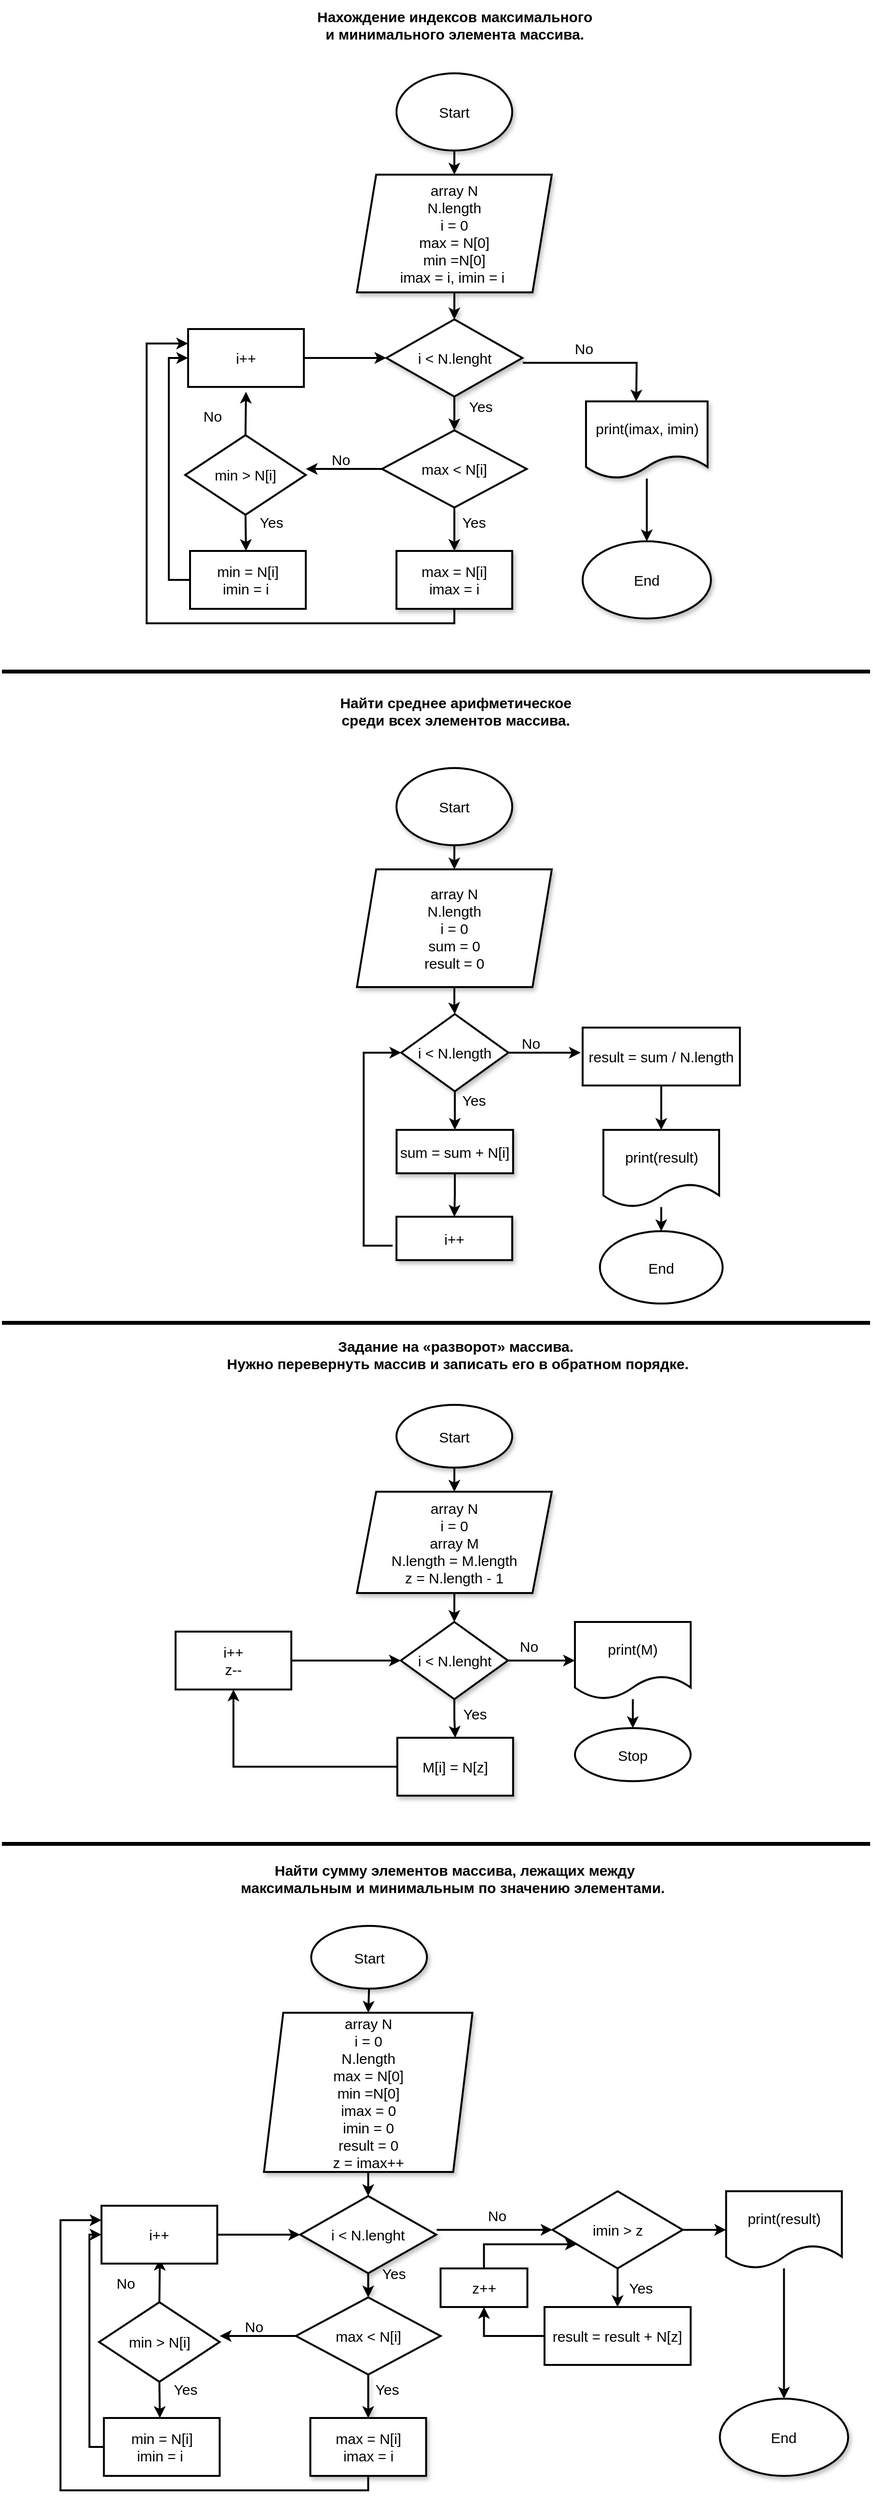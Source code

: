 <mxfile version="21.1.2" type="github">
  <diagram name="Страница 1" id="ACcvHvgXB7bruhRaSmyQ">
    <mxGraphModel dx="1781" dy="647" grid="1" gridSize="15" guides="1" tooltips="1" connect="1" arrows="1" fold="1" page="1" pageScale="1" pageWidth="827" pageHeight="1169" math="0" shadow="0">
      <root>
        <mxCell id="0" />
        <mxCell id="1" parent="0" />
        <mxCell id="b7IFShKbtS9lGx2a-9Go-1" value="&lt;font style=&quot;font-size: 15px;&quot;&gt;Start&lt;/font&gt;" style="ellipse;whiteSpace=wrap;html=1;strokeWidth=2;fontSize=15;shadow=1;rounded=0;labelBackgroundColor=none;" parent="1" vertex="1">
          <mxGeometry x="169" y="90" width="120" height="80" as="geometry" />
        </mxCell>
        <mxCell id="Vx2Rsr90po153_AnOcSy-2" value="" style="edgeStyle=orthogonalEdgeStyle;rounded=0;orthogonalLoop=1;jettySize=auto;html=1;fontSize=15;strokeWidth=2;shadow=1;labelBackgroundColor=none;fontColor=default;" parent="1" source="Vx2Rsr90po153_AnOcSy-6" target="fXVYxTk6iXW4gVmDeo8w-3" edge="1">
          <mxGeometry relative="1" as="geometry" />
        </mxCell>
        <mxCell id="b7IFShKbtS9lGx2a-9Go-2" value="array N&lt;br style=&quot;font-size: 15px;&quot;&gt;N.length&lt;br style=&quot;font-size: 15px;&quot;&gt;i = 0&lt;br style=&quot;font-size: 15px;&quot;&gt;max = N[0]&lt;br style=&quot;font-size: 15px;&quot;&gt;min =N[0]&lt;br&gt;imax = i, imin = i&amp;nbsp;" style="shape=parallelogram;perimeter=parallelogramPerimeter;whiteSpace=wrap;html=1;fixedSize=1;strokeWidth=2;fontSize=15;shadow=1;rounded=0;labelBackgroundColor=none;" parent="1" vertex="1">
          <mxGeometry x="128" y="195" width="202" height="122" as="geometry" />
        </mxCell>
        <mxCell id="Vx2Rsr90po153_AnOcSy-33" style="edgeStyle=orthogonalEdgeStyle;rounded=0;orthogonalLoop=1;jettySize=auto;html=1;entryX=0;entryY=0.25;entryDx=0;entryDy=0;strokeWidth=2;fontSize=15;" parent="1" source="fXVYxTk6iXW4gVmDeo8w-3" target="Vx2Rsr90po153_AnOcSy-30" edge="1">
          <mxGeometry relative="1" as="geometry">
            <Array as="points">
              <mxPoint x="229" y="660" />
              <mxPoint x="-90" y="660" />
              <mxPoint x="-90" y="370" />
            </Array>
          </mxGeometry>
        </mxCell>
        <mxCell id="fXVYxTk6iXW4gVmDeo8w-3" value="max = N[i]&lt;br&gt;imax = i" style="rounded=0;whiteSpace=wrap;html=1;strokeWidth=2;fontSize=15;shadow=1;labelBackgroundColor=none;" parent="1" vertex="1">
          <mxGeometry x="169" y="585" width="120" height="60" as="geometry" />
        </mxCell>
        <mxCell id="Vx2Rsr90po153_AnOcSy-1" value="Нахождение индексов максимального&lt;br style=&quot;font-size: 15px;&quot;&gt;&amp;nbsp;и минимального элемента массива.&amp;nbsp;" style="text;html=1;align=center;verticalAlign=middle;resizable=0;points=[];autosize=1;strokeColor=none;fillColor=none;fontStyle=1;fontSize=15;rounded=0;labelBackgroundColor=none;" parent="1" vertex="1">
          <mxGeometry x="66.5" y="14" width="325" height="52" as="geometry" />
        </mxCell>
        <mxCell id="Vx2Rsr90po153_AnOcSy-4" value="" style="edgeStyle=orthogonalEdgeStyle;rounded=0;orthogonalLoop=1;jettySize=auto;html=1;fontSize=15;strokeWidth=2;shadow=1;labelBackgroundColor=none;fontColor=default;" parent="1" source="b7IFShKbtS9lGx2a-9Go-2" target="Vx2Rsr90po153_AnOcSy-3" edge="1">
          <mxGeometry relative="1" as="geometry">
            <mxPoint x="223" y="285" as="sourcePoint" />
            <mxPoint x="223" y="435" as="targetPoint" />
          </mxGeometry>
        </mxCell>
        <mxCell id="Vx2Rsr90po153_AnOcSy-3" value="i &amp;lt; N.lenght" style="rhombus;whiteSpace=wrap;html=1;strokeWidth=2;fontSize=15;shadow=1;rounded=0;labelBackgroundColor=none;" parent="1" vertex="1">
          <mxGeometry x="158.5" y="345" width="141" height="80" as="geometry" />
        </mxCell>
        <mxCell id="Vx2Rsr90po153_AnOcSy-5" value="No" style="text;html=1;align=center;verticalAlign=middle;resizable=0;points=[];autosize=1;fontSize=15;strokeWidth=2;rounded=0;labelBackgroundColor=none;" parent="1" vertex="1">
          <mxGeometry x="340" y="360" width="45" height="30" as="geometry" />
        </mxCell>
        <mxCell id="Vx2Rsr90po153_AnOcSy-7" value="" style="edgeStyle=orthogonalEdgeStyle;rounded=0;orthogonalLoop=1;jettySize=auto;html=1;fontSize=15;strokeWidth=2;shadow=1;labelBackgroundColor=none;fontColor=default;" parent="1" source="Vx2Rsr90po153_AnOcSy-3" target="Vx2Rsr90po153_AnOcSy-6" edge="1">
          <mxGeometry relative="1" as="geometry">
            <mxPoint x="229" y="425" as="sourcePoint" />
            <mxPoint x="229" y="630" as="targetPoint" />
          </mxGeometry>
        </mxCell>
        <mxCell id="Vx2Rsr90po153_AnOcSy-12" style="edgeStyle=orthogonalEdgeStyle;rounded=0;orthogonalLoop=1;jettySize=auto;html=1;exitX=0;exitY=0.5;exitDx=0;exitDy=0;fontSize=15;strokeWidth=2;labelBackgroundColor=none;fontColor=default;" parent="1" source="Vx2Rsr90po153_AnOcSy-6" edge="1">
          <mxGeometry relative="1" as="geometry">
            <mxPoint x="75" y="500" as="targetPoint" />
          </mxGeometry>
        </mxCell>
        <mxCell id="Vx2Rsr90po153_AnOcSy-6" value="max &amp;lt; N[i]" style="rhombus;whiteSpace=wrap;html=1;strokeWidth=2;fontSize=15;rounded=0;labelBackgroundColor=none;" parent="1" vertex="1">
          <mxGeometry x="154" y="460" width="150" height="80" as="geometry" />
        </mxCell>
        <mxCell id="Vx2Rsr90po153_AnOcSy-8" value="Yes" style="text;html=1;align=center;verticalAlign=middle;resizable=0;points=[];autosize=1;fontSize=15;strokeWidth=2;rounded=0;labelBackgroundColor=none;" parent="1" vertex="1">
          <mxGeometry x="218.5" y="540" width="60" height="30" as="geometry" />
        </mxCell>
        <mxCell id="Vx2Rsr90po153_AnOcSy-13" value="No" style="text;html=1;align=center;verticalAlign=middle;resizable=0;points=[];autosize=1;fontSize=15;strokeWidth=2;rounded=0;labelBackgroundColor=none;" parent="1" vertex="1">
          <mxGeometry x="88" y="475" width="45" height="30" as="geometry" />
        </mxCell>
        <mxCell id="Vx2Rsr90po153_AnOcSy-32" style="edgeStyle=orthogonalEdgeStyle;rounded=0;orthogonalLoop=1;jettySize=auto;html=1;entryX=0;entryY=0.5;entryDx=0;entryDy=0;strokeWidth=2;fontSize=15;" parent="1" source="Vx2Rsr90po153_AnOcSy-14" target="Vx2Rsr90po153_AnOcSy-30" edge="1">
          <mxGeometry relative="1" as="geometry">
            <mxPoint x="-90" y="375" as="targetPoint" />
            <Array as="points">
              <mxPoint x="-67" y="615" />
              <mxPoint x="-67" y="385" />
            </Array>
          </mxGeometry>
        </mxCell>
        <mxCell id="Vx2Rsr90po153_AnOcSy-14" value="min = N[i]&lt;br&gt;imin = i&amp;nbsp;" style="whiteSpace=wrap;html=1;fontSize=15;strokeWidth=2;rounded=0;labelBackgroundColor=none;" parent="1" vertex="1">
          <mxGeometry x="-45" y="585" width="120" height="60" as="geometry" />
        </mxCell>
        <mxCell id="Vx2Rsr90po153_AnOcSy-17" style="edgeStyle=orthogonalEdgeStyle;rounded=0;orthogonalLoop=1;jettySize=auto;html=1;exitX=0.5;exitY=1;exitDx=0;exitDy=0;fontSize=15;strokeWidth=2;labelBackgroundColor=none;fontColor=default;" parent="1" source="Vx2Rsr90po153_AnOcSy-16" edge="1">
          <mxGeometry relative="1" as="geometry">
            <mxPoint x="13" y="585" as="targetPoint" />
          </mxGeometry>
        </mxCell>
        <mxCell id="Vx2Rsr90po153_AnOcSy-16" value="min &amp;gt; N[i]" style="rhombus;whiteSpace=wrap;html=1;strokeWidth=2;fontSize=15;rounded=0;labelBackgroundColor=none;" parent="1" vertex="1">
          <mxGeometry x="-50" y="465" width="125" height="82.5" as="geometry" />
        </mxCell>
        <mxCell id="Vx2Rsr90po153_AnOcSy-18" value="Yes" style="text;html=1;align=center;verticalAlign=middle;resizable=0;points=[];autosize=1;fontSize=15;strokeWidth=2;rounded=0;labelBackgroundColor=none;" parent="1" vertex="1">
          <mxGeometry x="9" y="540" width="60" height="30" as="geometry" />
        </mxCell>
        <mxCell id="Vx2Rsr90po153_AnOcSy-22" value="" style="edgeStyle=orthogonalEdgeStyle;rounded=0;orthogonalLoop=1;jettySize=auto;html=1;strokeWidth=2;fontSize=15;" parent="1" source="Vx2Rsr90po153_AnOcSy-19" target="Vx2Rsr90po153_AnOcSy-21" edge="1">
          <mxGeometry relative="1" as="geometry" />
        </mxCell>
        <mxCell id="Vx2Rsr90po153_AnOcSy-19" value="print(imax, imin)" style="shape=document;whiteSpace=wrap;html=1;boundedLbl=1;fontSize=15;rounded=0;strokeWidth=2;shadow=1;labelBackgroundColor=none;" parent="1" vertex="1">
          <mxGeometry x="365.5" y="430" width="126" height="80" as="geometry" />
        </mxCell>
        <mxCell id="Vx2Rsr90po153_AnOcSy-21" value="End" style="ellipse;whiteSpace=wrap;html=1;fontSize=15;rounded=0;strokeWidth=2;shadow=1;labelBackgroundColor=none;" parent="1" vertex="1">
          <mxGeometry x="362" y="575" width="133" height="80" as="geometry" />
        </mxCell>
        <mxCell id="Vx2Rsr90po153_AnOcSy-24" value="" style="edgeStyle=none;orthogonalLoop=1;jettySize=auto;html=1;rounded=0;entryX=0.413;entryY=0;entryDx=0;entryDy=0;entryPerimeter=0;strokeWidth=2;fontSize=15;" parent="1" target="Vx2Rsr90po153_AnOcSy-19" edge="1">
          <mxGeometry width="100" relative="1" as="geometry">
            <mxPoint x="300" y="390" as="sourcePoint" />
            <mxPoint x="385" y="345" as="targetPoint" />
            <Array as="points">
              <mxPoint x="418" y="390" />
            </Array>
          </mxGeometry>
        </mxCell>
        <mxCell id="Vx2Rsr90po153_AnOcSy-25" value="Yes" style="text;html=1;align=center;verticalAlign=middle;resizable=0;points=[];autosize=1;strokeColor=none;fillColor=none;strokeWidth=2;fontSize=15;" parent="1" vertex="1">
          <mxGeometry x="225.5" y="420" width="60" height="30" as="geometry" />
        </mxCell>
        <mxCell id="Vx2Rsr90po153_AnOcSy-26" value="No" style="text;html=1;align=center;verticalAlign=middle;resizable=0;points=[];autosize=1;strokeColor=none;fillColor=none;strokeWidth=2;fontSize=15;" parent="1" vertex="1">
          <mxGeometry x="-45" y="430" width="45" height="30" as="geometry" />
        </mxCell>
        <mxCell id="Vx2Rsr90po153_AnOcSy-29" value="" style="endArrow=classic;html=1;rounded=0;exitX=0.5;exitY=0;exitDx=0;exitDy=0;strokeWidth=2;fontSize=15;" parent="1" source="Vx2Rsr90po153_AnOcSy-16" edge="1">
          <mxGeometry width="50" height="50" relative="1" as="geometry">
            <mxPoint x="165" y="470" as="sourcePoint" />
            <mxPoint x="13" y="420" as="targetPoint" />
          </mxGeometry>
        </mxCell>
        <mxCell id="Vx2Rsr90po153_AnOcSy-31" value="" style="edgeStyle=orthogonalEdgeStyle;rounded=0;orthogonalLoop=1;jettySize=auto;html=1;strokeWidth=2;fontSize=15;" parent="1" source="Vx2Rsr90po153_AnOcSy-30" target="Vx2Rsr90po153_AnOcSy-3" edge="1">
          <mxGeometry relative="1" as="geometry" />
        </mxCell>
        <mxCell id="Vx2Rsr90po153_AnOcSy-30" value="i++" style="rounded=0;whiteSpace=wrap;html=1;strokeWidth=2;fontSize=15;" parent="1" vertex="1">
          <mxGeometry x="-47" y="355" width="120" height="60" as="geometry" />
        </mxCell>
        <mxCell id="Vx2Rsr90po153_AnOcSy-38" value="" style="endArrow=classic;html=1;rounded=0;exitX=0.5;exitY=1;exitDx=0;exitDy=0;entryX=0.5;entryY=0;entryDx=0;entryDy=0;fontSize=15;strokeWidth=2;" parent="1" source="b7IFShKbtS9lGx2a-9Go-1" target="b7IFShKbtS9lGx2a-9Go-2" edge="1">
          <mxGeometry width="50" height="50" relative="1" as="geometry">
            <mxPoint x="165" y="350" as="sourcePoint" />
            <mxPoint x="215" y="300" as="targetPoint" />
          </mxGeometry>
        </mxCell>
        <mxCell id="Vx2Rsr90po153_AnOcSy-39" value="Найти среднее арифметическое &lt;br&gt;среди всех элементов массива." style="text;html=1;align=center;verticalAlign=middle;resizable=0;points=[];autosize=1;strokeColor=none;fillColor=none;strokeWidth=2;fontSize=15;fontStyle=1" parent="1" vertex="1">
          <mxGeometry x="94.5" y="728" width="270" height="45" as="geometry" />
        </mxCell>
        <mxCell id="Vx2Rsr90po153_AnOcSy-41" value="&lt;font style=&quot;font-size: 15px;&quot;&gt;Start&lt;/font&gt;" style="ellipse;whiteSpace=wrap;html=1;strokeWidth=2;fontSize=15;shadow=1;rounded=0;labelBackgroundColor=none;" parent="1" vertex="1">
          <mxGeometry x="169" y="810" width="120" height="80" as="geometry" />
        </mxCell>
        <mxCell id="Vx2Rsr90po153_AnOcSy-47" value="" style="edgeStyle=orthogonalEdgeStyle;rounded=0;orthogonalLoop=1;jettySize=auto;html=1;fontSize=15;strokeWidth=2;" parent="1" source="Vx2Rsr90po153_AnOcSy-42" target="Vx2Rsr90po153_AnOcSy-46" edge="1">
          <mxGeometry relative="1" as="geometry" />
        </mxCell>
        <mxCell id="Vx2Rsr90po153_AnOcSy-42" value="array N&lt;br style=&quot;font-size: 15px;&quot;&gt;N.length&lt;br style=&quot;font-size: 15px;&quot;&gt;i = 0&lt;br style=&quot;font-size: 15px;&quot;&gt;sum = 0&lt;br style=&quot;font-size: 15px;&quot;&gt;result = 0" style="shape=parallelogram;perimeter=parallelogramPerimeter;whiteSpace=wrap;html=1;fixedSize=1;strokeWidth=2;fontSize=15;shadow=1;rounded=0;labelBackgroundColor=none;" parent="1" vertex="1">
          <mxGeometry x="128" y="915" width="202" height="122" as="geometry" />
        </mxCell>
        <mxCell id="Vx2Rsr90po153_AnOcSy-43" value="" style="endArrow=classic;html=1;rounded=0;exitX=0.5;exitY=1;exitDx=0;exitDy=0;entryX=0.5;entryY=0;entryDx=0;entryDy=0;fontSize=15;strokeWidth=2;" parent="1" source="Vx2Rsr90po153_AnOcSy-41" target="Vx2Rsr90po153_AnOcSy-42" edge="1">
          <mxGeometry width="50" height="50" relative="1" as="geometry">
            <mxPoint x="165" y="1070" as="sourcePoint" />
            <mxPoint x="215" y="1020" as="targetPoint" />
          </mxGeometry>
        </mxCell>
        <mxCell id="Vx2Rsr90po153_AnOcSy-45" value="" style="line;strokeWidth=4;html=1;perimeter=backbonePerimeter;points=[];outlineConnect=0;" parent="1" vertex="1">
          <mxGeometry x="-240" y="705" width="900" height="10" as="geometry" />
        </mxCell>
        <mxCell id="Vx2Rsr90po153_AnOcSy-49" value="" style="edgeStyle=orthogonalEdgeStyle;rounded=0;orthogonalLoop=1;jettySize=auto;html=1;fontSize=15;strokeWidth=2;" parent="1" source="Vx2Rsr90po153_AnOcSy-46" target="Vx2Rsr90po153_AnOcSy-48" edge="1">
          <mxGeometry relative="1" as="geometry" />
        </mxCell>
        <mxCell id="Vx2Rsr90po153_AnOcSy-46" value="i &amp;lt; N.length" style="rhombus;whiteSpace=wrap;html=1;fontSize=15;strokeWidth=2;shadow=1;rounded=0;labelBackgroundColor=none;" parent="1" vertex="1">
          <mxGeometry x="174" y="1065" width="111" height="80" as="geometry" />
        </mxCell>
        <mxCell id="Vx2Rsr90po153_AnOcSy-60" value="" style="edgeStyle=orthogonalEdgeStyle;rounded=0;orthogonalLoop=1;jettySize=auto;html=1;strokeWidth=2;" parent="1" source="Vx2Rsr90po153_AnOcSy-48" target="Vx2Rsr90po153_AnOcSy-59" edge="1">
          <mxGeometry relative="1" as="geometry" />
        </mxCell>
        <mxCell id="Vx2Rsr90po153_AnOcSy-48" value="sum = sum + N[i]" style="whiteSpace=wrap;html=1;fontSize=15;strokeWidth=2;shadow=1;rounded=0;labelBackgroundColor=none;" parent="1" vertex="1">
          <mxGeometry x="169.13" y="1185" width="120.75" height="45" as="geometry" />
        </mxCell>
        <mxCell id="Vx2Rsr90po153_AnOcSy-50" value="Yes" style="text;html=1;align=center;verticalAlign=middle;resizable=0;points=[];autosize=1;strokeColor=none;fillColor=none;fontSize=15;strokeWidth=2;" parent="1" vertex="1">
          <mxGeometry x="218.5" y="1139" width="60" height="30" as="geometry" />
        </mxCell>
        <mxCell id="Vx2Rsr90po153_AnOcSy-51" value="" style="endArrow=classic;html=1;rounded=0;entryX=0;entryY=0.5;entryDx=0;entryDy=0;fontSize=15;strokeWidth=2;" parent="1" target="Vx2Rsr90po153_AnOcSy-46" edge="1">
          <mxGeometry width="50" height="50" relative="1" as="geometry">
            <mxPoint x="165" y="1305" as="sourcePoint" />
            <mxPoint x="94.5" y="1169" as="targetPoint" />
            <Array as="points">
              <mxPoint x="135" y="1305" />
              <mxPoint x="135" y="1215" />
              <mxPoint x="135" y="1170" />
              <mxPoint x="135" y="1105" />
            </Array>
          </mxGeometry>
        </mxCell>
        <mxCell id="Vx2Rsr90po153_AnOcSy-52" value="" style="endArrow=classic;html=1;rounded=0;exitX=1;exitY=0.5;exitDx=0;exitDy=0;fontSize=15;strokeWidth=2;" parent="1" source="Vx2Rsr90po153_AnOcSy-46" edge="1">
          <mxGeometry width="50" height="50" relative="1" as="geometry">
            <mxPoint x="280" y="1100" as="sourcePoint" />
            <mxPoint x="360" y="1105" as="targetPoint" />
          </mxGeometry>
        </mxCell>
        <mxCell id="Vx2Rsr90po153_AnOcSy-53" value="No" style="text;html=1;align=center;verticalAlign=middle;resizable=0;points=[];autosize=1;strokeColor=none;fillColor=none;fontSize=15;strokeWidth=2;" parent="1" vertex="1">
          <mxGeometry x="285.5" y="1080" width="45" height="30" as="geometry" />
        </mxCell>
        <mxCell id="Vx2Rsr90po153_AnOcSy-56" value="" style="edgeStyle=orthogonalEdgeStyle;rounded=0;orthogonalLoop=1;jettySize=auto;html=1;strokeWidth=2;" parent="1" source="Vx2Rsr90po153_AnOcSy-54" target="Vx2Rsr90po153_AnOcSy-55" edge="1">
          <mxGeometry relative="1" as="geometry" />
        </mxCell>
        <mxCell id="Vx2Rsr90po153_AnOcSy-54" value="result = sum / N.length" style="rounded=0;whiteSpace=wrap;html=1;fontSize=15;strokeWidth=2;" parent="1" vertex="1">
          <mxGeometry x="362" y="1079" width="163" height="60" as="geometry" />
        </mxCell>
        <mxCell id="Vx2Rsr90po153_AnOcSy-58" value="" style="edgeStyle=orthogonalEdgeStyle;rounded=0;orthogonalLoop=1;jettySize=auto;html=1;strokeWidth=2;" parent="1" source="Vx2Rsr90po153_AnOcSy-55" target="Vx2Rsr90po153_AnOcSy-57" edge="1">
          <mxGeometry relative="1" as="geometry" />
        </mxCell>
        <mxCell id="Vx2Rsr90po153_AnOcSy-55" value="print(result)" style="shape=document;whiteSpace=wrap;html=1;boundedLbl=1;fontSize=15;rounded=0;strokeWidth=2;" parent="1" vertex="1">
          <mxGeometry x="383.5" y="1185" width="120" height="80" as="geometry" />
        </mxCell>
        <mxCell id="Vx2Rsr90po153_AnOcSy-57" value="End" style="ellipse;whiteSpace=wrap;html=1;fontSize=15;rounded=0;strokeWidth=2;" parent="1" vertex="1">
          <mxGeometry x="379.88" y="1290" width="127.25" height="75" as="geometry" />
        </mxCell>
        <mxCell id="Vx2Rsr90po153_AnOcSy-59" value="i++" style="whiteSpace=wrap;html=1;fontSize=15;strokeWidth=2;shadow=1;rounded=0;labelBackgroundColor=none;" parent="1" vertex="1">
          <mxGeometry x="169" y="1275" width="120" height="45" as="geometry" />
        </mxCell>
        <mxCell id="Vx2Rsr90po153_AnOcSy-61" value="" style="line;strokeWidth=4;html=1;" parent="1" vertex="1">
          <mxGeometry x="-240" y="1380" width="900" height="10" as="geometry" />
        </mxCell>
        <mxCell id="Vx2Rsr90po153_AnOcSy-62" value="&lt;font style=&quot;font-size: 15px;&quot;&gt;Задание на «разворот» массива.&lt;br style=&quot;font-size: 15px;&quot;&gt;&amp;nbsp;Нужно перевернуть массив и записать его в обратном порядке.&lt;/font&gt;" style="text;html=1;align=center;verticalAlign=middle;resizable=0;points=[];autosize=1;strokeColor=none;fillColor=none;fontStyle=1;fontSize=15;" parent="1" vertex="1">
          <mxGeometry x="-25.12" y="1395" width="510" height="45" as="geometry" />
        </mxCell>
        <mxCell id="Vx2Rsr90po153_AnOcSy-63" value="&lt;font style=&quot;font-size: 15px;&quot;&gt;Start&lt;/font&gt;" style="ellipse;whiteSpace=wrap;html=1;strokeWidth=2;fontSize=15;shadow=1;rounded=0;labelBackgroundColor=none;" parent="1" vertex="1">
          <mxGeometry x="169" y="1470" width="120" height="65" as="geometry" />
        </mxCell>
        <mxCell id="Vx2Rsr90po153_AnOcSy-67" value="" style="edgeStyle=orthogonalEdgeStyle;rounded=0;orthogonalLoop=1;jettySize=auto;html=1;strokeWidth=2;fontSize=15;" parent="1" source="Vx2Rsr90po153_AnOcSy-64" target="Vx2Rsr90po153_AnOcSy-66" edge="1">
          <mxGeometry relative="1" as="geometry" />
        </mxCell>
        <mxCell id="Vx2Rsr90po153_AnOcSy-64" value="array N&lt;br style=&quot;font-size: 15px;&quot;&gt;i = 0&lt;br style=&quot;font-size: 15px;&quot;&gt;array M&lt;br style=&quot;font-size: 15px;&quot;&gt;N.length = M.length&lt;br style=&quot;font-size: 15px;&quot;&gt;z = N.length - 1" style="shape=parallelogram;perimeter=parallelogramPerimeter;whiteSpace=wrap;html=1;fixedSize=1;strokeWidth=2;fontSize=15;shadow=1;rounded=0;labelBackgroundColor=none;" parent="1" vertex="1">
          <mxGeometry x="128" y="1560" width="202" height="105" as="geometry" />
        </mxCell>
        <mxCell id="Vx2Rsr90po153_AnOcSy-65" value="" style="endArrow=classic;html=1;rounded=0;exitX=0.5;exitY=1;exitDx=0;exitDy=0;entryX=0.5;entryY=0;entryDx=0;entryDy=0;fontSize=15;strokeWidth=2;" parent="1" source="Vx2Rsr90po153_AnOcSy-63" target="Vx2Rsr90po153_AnOcSy-64" edge="1">
          <mxGeometry width="50" height="50" relative="1" as="geometry">
            <mxPoint x="165" y="1730" as="sourcePoint" />
            <mxPoint x="215" y="1680" as="targetPoint" />
          </mxGeometry>
        </mxCell>
        <mxCell id="Vx2Rsr90po153_AnOcSy-69" value="" style="edgeStyle=orthogonalEdgeStyle;rounded=0;orthogonalLoop=1;jettySize=auto;html=1;strokeWidth=2;fontSize=15;" parent="1" source="Vx2Rsr90po153_AnOcSy-66" target="Vx2Rsr90po153_AnOcSy-68" edge="1">
          <mxGeometry relative="1" as="geometry" />
        </mxCell>
        <mxCell id="yovWabnEwYJxn9z3mkOU-4" style="edgeStyle=orthogonalEdgeStyle;rounded=0;orthogonalLoop=1;jettySize=auto;html=1;exitX=1;exitY=0.5;exitDx=0;exitDy=0;strokeWidth=2;fontSize=15;entryX=0;entryY=0.5;entryDx=0;entryDy=0;" edge="1" parent="1" source="Vx2Rsr90po153_AnOcSy-66" target="yovWabnEwYJxn9z3mkOU-6">
          <mxGeometry relative="1" as="geometry">
            <mxPoint x="345" y="1735" as="targetPoint" />
          </mxGeometry>
        </mxCell>
        <mxCell id="Vx2Rsr90po153_AnOcSy-66" value="i &amp;lt; N.lenght" style="rhombus;whiteSpace=wrap;html=1;fontSize=15;strokeWidth=2;shadow=1;rounded=0;labelBackgroundColor=none;" parent="1" vertex="1">
          <mxGeometry x="173.5" y="1695" width="111" height="80" as="geometry" />
        </mxCell>
        <mxCell id="yovWabnEwYJxn9z3mkOU-1" style="edgeStyle=orthogonalEdgeStyle;rounded=0;orthogonalLoop=1;jettySize=auto;html=1;strokeWidth=2;fontSize=15;entryX=0.5;entryY=1;entryDx=0;entryDy=0;" edge="1" parent="1" source="Vx2Rsr90po153_AnOcSy-68" target="yovWabnEwYJxn9z3mkOU-2">
          <mxGeometry relative="1" as="geometry">
            <mxPoint y="1800" as="targetPoint" />
          </mxGeometry>
        </mxCell>
        <mxCell id="Vx2Rsr90po153_AnOcSy-68" value="M[i] = N[z]" style="whiteSpace=wrap;html=1;fontSize=15;strokeWidth=2;shadow=1;rounded=0;labelBackgroundColor=none;" parent="1" vertex="1">
          <mxGeometry x="169.88" y="1815" width="120" height="60" as="geometry" />
        </mxCell>
        <mxCell id="Vx2Rsr90po153_AnOcSy-70" value="Yes" style="text;html=1;align=center;verticalAlign=middle;resizable=0;points=[];autosize=1;strokeColor=none;fillColor=none;strokeWidth=2;fontSize=15;" parent="1" vertex="1">
          <mxGeometry x="219.5" y="1775" width="60" height="30" as="geometry" />
        </mxCell>
        <mxCell id="yovWabnEwYJxn9z3mkOU-3" style="edgeStyle=orthogonalEdgeStyle;rounded=0;orthogonalLoop=1;jettySize=auto;html=1;entryX=0;entryY=0.5;entryDx=0;entryDy=0;strokeWidth=2;fontSize=15;" edge="1" parent="1" source="yovWabnEwYJxn9z3mkOU-2" target="Vx2Rsr90po153_AnOcSy-66">
          <mxGeometry relative="1" as="geometry" />
        </mxCell>
        <mxCell id="yovWabnEwYJxn9z3mkOU-2" value="i++&lt;br style=&quot;font-size: 15px;&quot;&gt;z--" style="rounded=0;whiteSpace=wrap;html=1;strokeWidth=2;fontSize=15;" vertex="1" parent="1">
          <mxGeometry x="-60" y="1705" width="120" height="60" as="geometry" />
        </mxCell>
        <mxCell id="yovWabnEwYJxn9z3mkOU-5" value="No" style="text;html=1;align=center;verticalAlign=middle;resizable=0;points=[];autosize=1;strokeColor=none;fillColor=none;strokeWidth=2;fontSize=15;" vertex="1" parent="1">
          <mxGeometry x="283" y="1705" width="45" height="30" as="geometry" />
        </mxCell>
        <mxCell id="yovWabnEwYJxn9z3mkOU-7" style="edgeStyle=orthogonalEdgeStyle;rounded=0;orthogonalLoop=1;jettySize=auto;html=1;strokeWidth=2;fontSize=15;entryX=0.5;entryY=0;entryDx=0;entryDy=0;" edge="1" parent="1" source="yovWabnEwYJxn9z3mkOU-6" target="yovWabnEwYJxn9z3mkOU-8">
          <mxGeometry relative="1" as="geometry">
            <mxPoint x="414" y="1800" as="targetPoint" />
          </mxGeometry>
        </mxCell>
        <mxCell id="yovWabnEwYJxn9z3mkOU-6" value="print(M)" style="shape=document;whiteSpace=wrap;html=1;boundedLbl=1;strokeWidth=2;fontSize=15;" vertex="1" parent="1">
          <mxGeometry x="354" y="1695" width="120" height="80" as="geometry" />
        </mxCell>
        <mxCell id="yovWabnEwYJxn9z3mkOU-8" value="Stop" style="ellipse;whiteSpace=wrap;html=1;strokeWidth=2;fontSize=15;" vertex="1" parent="1">
          <mxGeometry x="354" y="1805" width="120" height="55" as="geometry" />
        </mxCell>
        <mxCell id="yovWabnEwYJxn9z3mkOU-11" value="" style="line;strokeWidth=4;html=1;perimeter=backbonePerimeter;points=[];outlineConnect=0;" vertex="1" parent="1">
          <mxGeometry x="-240" y="1920" width="900" height="10" as="geometry" />
        </mxCell>
        <mxCell id="yovWabnEwYJxn9z3mkOU-13" value="Найти сумму элементов массива, лежащих между&lt;br&gt;&amp;nbsp;максимальным и минимальным по значению элементами. &amp;nbsp;" style="text;html=1;align=center;verticalAlign=middle;resizable=0;points=[];autosize=1;strokeColor=none;fillColor=none;fontSize=15;fontStyle=1" vertex="1" parent="1">
          <mxGeometry x="-11" y="1938" width="480" height="45" as="geometry" />
        </mxCell>
        <mxCell id="yovWabnEwYJxn9z3mkOU-14" value="&lt;font style=&quot;font-size: 15px;&quot;&gt;Start&lt;/font&gt;" style="ellipse;whiteSpace=wrap;html=1;strokeWidth=2;fontSize=15;shadow=1;rounded=0;labelBackgroundColor=none;" vertex="1" parent="1">
          <mxGeometry x="80.6" y="2010" width="120" height="65" as="geometry" />
        </mxCell>
        <mxCell id="yovWabnEwYJxn9z3mkOU-49" style="edgeStyle=orthogonalEdgeStyle;rounded=0;orthogonalLoop=1;jettySize=auto;html=1;exitX=0.5;exitY=1;exitDx=0;exitDy=0;entryX=0.5;entryY=0;entryDx=0;entryDy=0;strokeWidth=2;" edge="1" parent="1" source="yovWabnEwYJxn9z3mkOU-15" target="yovWabnEwYJxn9z3mkOU-22">
          <mxGeometry relative="1" as="geometry" />
        </mxCell>
        <mxCell id="yovWabnEwYJxn9z3mkOU-15" value="array N&lt;br style=&quot;font-size: 15px;&quot;&gt;i = 0&lt;br style=&quot;font-size: 15px;&quot;&gt;N.length&lt;br&gt;max = N[0]&lt;br style=&quot;border-color: var(--border-color);&quot;&gt;min =N[0]&lt;br&gt;imax = 0&lt;br&gt;imin = 0&lt;br&gt;result = 0&lt;br&gt;z = imax++" style="shape=parallelogram;perimeter=parallelogramPerimeter;whiteSpace=wrap;html=1;fixedSize=1;strokeWidth=2;fontSize=15;shadow=1;rounded=0;labelBackgroundColor=none;" vertex="1" parent="1">
          <mxGeometry x="31.66" y="2100" width="216.12" height="165" as="geometry" />
        </mxCell>
        <mxCell id="yovWabnEwYJxn9z3mkOU-16" value="" style="endArrow=classic;html=1;rounded=0;exitX=0.5;exitY=1;exitDx=0;exitDy=0;entryX=0.5;entryY=0;entryDx=0;entryDy=0;fontSize=15;strokeWidth=2;" edge="1" source="yovWabnEwYJxn9z3mkOU-14" target="yovWabnEwYJxn9z3mkOU-15" parent="1">
          <mxGeometry width="50" height="50" relative="1" as="geometry">
            <mxPoint x="76.6" y="2270" as="sourcePoint" />
            <mxPoint x="126.6" y="2220" as="targetPoint" />
          </mxGeometry>
        </mxCell>
        <mxCell id="yovWabnEwYJxn9z3mkOU-19" value="" style="edgeStyle=orthogonalEdgeStyle;rounded=0;orthogonalLoop=1;jettySize=auto;html=1;fontSize=15;strokeWidth=2;shadow=1;labelBackgroundColor=none;fontColor=default;" edge="1" source="yovWabnEwYJxn9z3mkOU-26" target="yovWabnEwYJxn9z3mkOU-21" parent="1">
          <mxGeometry relative="1" as="geometry" />
        </mxCell>
        <mxCell id="yovWabnEwYJxn9z3mkOU-20" style="edgeStyle=orthogonalEdgeStyle;rounded=0;orthogonalLoop=1;jettySize=auto;html=1;entryX=0;entryY=0.25;entryDx=0;entryDy=0;strokeWidth=2;fontSize=15;" edge="1" source="yovWabnEwYJxn9z3mkOU-21" target="yovWabnEwYJxn9z3mkOU-42" parent="1">
          <mxGeometry relative="1" as="geometry">
            <Array as="points">
              <mxPoint x="139.72" y="2595" />
              <mxPoint x="-179.28" y="2595" />
              <mxPoint x="-179.28" y="2315" />
            </Array>
          </mxGeometry>
        </mxCell>
        <mxCell id="yovWabnEwYJxn9z3mkOU-21" value="max = N[i]&lt;br&gt;imax = i" style="rounded=0;whiteSpace=wrap;html=1;strokeWidth=2;fontSize=15;shadow=1;labelBackgroundColor=none;" vertex="1" parent="1">
          <mxGeometry x="79.72" y="2520" width="120" height="60" as="geometry" />
        </mxCell>
        <mxCell id="yovWabnEwYJxn9z3mkOU-22" value="i &amp;lt; N.lenght" style="rhombus;whiteSpace=wrap;html=1;strokeWidth=2;fontSize=15;shadow=1;rounded=0;labelBackgroundColor=none;" vertex="1" parent="1">
          <mxGeometry x="69.22" y="2290" width="141" height="80" as="geometry" />
        </mxCell>
        <mxCell id="yovWabnEwYJxn9z3mkOU-23" value="No" style="text;html=1;align=center;verticalAlign=middle;resizable=0;points=[];autosize=1;fontSize=15;strokeWidth=2;rounded=0;labelBackgroundColor=none;" vertex="1" parent="1">
          <mxGeometry x="250.72" y="2295" width="45" height="30" as="geometry" />
        </mxCell>
        <mxCell id="yovWabnEwYJxn9z3mkOU-24" value="" style="edgeStyle=orthogonalEdgeStyle;rounded=0;orthogonalLoop=1;jettySize=auto;html=1;fontSize=15;strokeWidth=2;shadow=1;labelBackgroundColor=none;fontColor=default;" edge="1" source="yovWabnEwYJxn9z3mkOU-22" target="yovWabnEwYJxn9z3mkOU-26" parent="1">
          <mxGeometry relative="1" as="geometry">
            <mxPoint x="139.72" y="2360" as="sourcePoint" />
            <mxPoint x="139.72" y="2565" as="targetPoint" />
          </mxGeometry>
        </mxCell>
        <mxCell id="yovWabnEwYJxn9z3mkOU-25" style="edgeStyle=orthogonalEdgeStyle;rounded=0;orthogonalLoop=1;jettySize=auto;html=1;exitX=0;exitY=0.5;exitDx=0;exitDy=0;fontSize=15;strokeWidth=2;labelBackgroundColor=none;fontColor=default;" edge="1" source="yovWabnEwYJxn9z3mkOU-26" parent="1">
          <mxGeometry relative="1" as="geometry">
            <mxPoint x="-14.28" y="2435" as="targetPoint" />
          </mxGeometry>
        </mxCell>
        <mxCell id="yovWabnEwYJxn9z3mkOU-26" value="max &amp;lt; N[i]" style="rhombus;whiteSpace=wrap;html=1;strokeWidth=2;fontSize=15;rounded=0;labelBackgroundColor=none;" vertex="1" parent="1">
          <mxGeometry x="64.72" y="2395" width="150" height="80" as="geometry" />
        </mxCell>
        <mxCell id="yovWabnEwYJxn9z3mkOU-27" value="Yes" style="text;html=1;align=center;verticalAlign=middle;resizable=0;points=[];autosize=1;fontSize=15;strokeWidth=2;rounded=0;labelBackgroundColor=none;" vertex="1" parent="1">
          <mxGeometry x="129.22" y="2475" width="60" height="30" as="geometry" />
        </mxCell>
        <mxCell id="yovWabnEwYJxn9z3mkOU-28" value="No" style="text;html=1;align=center;verticalAlign=middle;resizable=0;points=[];autosize=1;fontSize=15;strokeWidth=2;rounded=0;labelBackgroundColor=none;" vertex="1" parent="1">
          <mxGeometry x="-1.28" y="2410" width="45" height="30" as="geometry" />
        </mxCell>
        <mxCell id="yovWabnEwYJxn9z3mkOU-29" style="edgeStyle=orthogonalEdgeStyle;rounded=0;orthogonalLoop=1;jettySize=auto;html=1;entryX=0;entryY=0.5;entryDx=0;entryDy=0;strokeWidth=2;fontSize=15;" edge="1" source="yovWabnEwYJxn9z3mkOU-30" target="yovWabnEwYJxn9z3mkOU-42" parent="1">
          <mxGeometry relative="1" as="geometry">
            <mxPoint x="-179.28" y="2310" as="targetPoint" />
            <Array as="points">
              <mxPoint x="-149.28" y="2550" />
              <mxPoint x="-149.28" y="2330" />
            </Array>
          </mxGeometry>
        </mxCell>
        <mxCell id="yovWabnEwYJxn9z3mkOU-30" value="min = N[i]&lt;br&gt;imin = i&amp;nbsp;" style="whiteSpace=wrap;html=1;fontSize=15;strokeWidth=2;rounded=0;labelBackgroundColor=none;" vertex="1" parent="1">
          <mxGeometry x="-134.28" y="2520" width="120" height="60" as="geometry" />
        </mxCell>
        <mxCell id="yovWabnEwYJxn9z3mkOU-31" style="edgeStyle=orthogonalEdgeStyle;rounded=0;orthogonalLoop=1;jettySize=auto;html=1;exitX=0.5;exitY=1;exitDx=0;exitDy=0;fontSize=15;strokeWidth=2;labelBackgroundColor=none;fontColor=default;" edge="1" source="yovWabnEwYJxn9z3mkOU-32" parent="1">
          <mxGeometry relative="1" as="geometry">
            <mxPoint x="-76.28" y="2520" as="targetPoint" />
          </mxGeometry>
        </mxCell>
        <mxCell id="yovWabnEwYJxn9z3mkOU-32" value="min &amp;gt; N[i]" style="rhombus;whiteSpace=wrap;html=1;strokeWidth=2;fontSize=15;rounded=0;labelBackgroundColor=none;" vertex="1" parent="1">
          <mxGeometry x="-139.28" y="2400" width="125" height="82.5" as="geometry" />
        </mxCell>
        <mxCell id="yovWabnEwYJxn9z3mkOU-33" value="Yes" style="text;html=1;align=center;verticalAlign=middle;resizable=0;points=[];autosize=1;fontSize=15;strokeWidth=2;rounded=0;labelBackgroundColor=none;" vertex="1" parent="1">
          <mxGeometry x="-80.28" y="2475" width="60" height="30" as="geometry" />
        </mxCell>
        <mxCell id="yovWabnEwYJxn9z3mkOU-36" value="End" style="ellipse;whiteSpace=wrap;html=1;fontSize=15;rounded=0;strokeWidth=2;shadow=1;labelBackgroundColor=none;" vertex="1" parent="1">
          <mxGeometry x="504.22" y="2500" width="133" height="80" as="geometry" />
        </mxCell>
        <mxCell id="yovWabnEwYJxn9z3mkOU-37" value="" style="edgeStyle=none;orthogonalLoop=1;jettySize=auto;html=1;rounded=0;strokeWidth=2;fontSize=15;entryX=0;entryY=0.5;entryDx=0;entryDy=0;" edge="1" target="yovWabnEwYJxn9z3mkOU-44" parent="1">
          <mxGeometry width="100" relative="1" as="geometry">
            <mxPoint x="210.72" y="2325" as="sourcePoint" />
            <mxPoint x="345.72" y="2325" as="targetPoint" />
            <Array as="points">
              <mxPoint x="328.72" y="2325" />
            </Array>
          </mxGeometry>
        </mxCell>
        <mxCell id="yovWabnEwYJxn9z3mkOU-38" value="Yes" style="text;html=1;align=center;verticalAlign=middle;resizable=0;points=[];autosize=1;strokeColor=none;fillColor=none;strokeWidth=2;fontSize=15;" vertex="1" parent="1">
          <mxGeometry x="136.22" y="2355" width="60" height="30" as="geometry" />
        </mxCell>
        <mxCell id="yovWabnEwYJxn9z3mkOU-39" value="No" style="text;html=1;align=center;verticalAlign=middle;resizable=0;points=[];autosize=1;strokeColor=none;fillColor=none;strokeWidth=2;fontSize=15;" vertex="1" parent="1">
          <mxGeometry x="-134.28" y="2365" width="45" height="30" as="geometry" />
        </mxCell>
        <mxCell id="yovWabnEwYJxn9z3mkOU-40" value="" style="endArrow=classic;html=1;rounded=0;exitX=0.5;exitY=0;exitDx=0;exitDy=0;strokeWidth=2;fontSize=15;" edge="1" source="yovWabnEwYJxn9z3mkOU-32" parent="1">
          <mxGeometry width="50" height="50" relative="1" as="geometry">
            <mxPoint x="75.72" y="2405" as="sourcePoint" />
            <mxPoint x="-76.28" y="2355" as="targetPoint" />
          </mxGeometry>
        </mxCell>
        <mxCell id="yovWabnEwYJxn9z3mkOU-41" value="" style="edgeStyle=orthogonalEdgeStyle;rounded=0;orthogonalLoop=1;jettySize=auto;html=1;strokeWidth=2;fontSize=15;" edge="1" source="yovWabnEwYJxn9z3mkOU-42" target="yovWabnEwYJxn9z3mkOU-22" parent="1">
          <mxGeometry relative="1" as="geometry" />
        </mxCell>
        <mxCell id="yovWabnEwYJxn9z3mkOU-42" value="i++" style="rounded=0;whiteSpace=wrap;html=1;strokeWidth=2;fontSize=15;strokeColor=default;" vertex="1" parent="1">
          <mxGeometry x="-136.78" y="2300" width="120" height="60" as="geometry" />
        </mxCell>
        <mxCell id="yovWabnEwYJxn9z3mkOU-51" style="edgeStyle=orthogonalEdgeStyle;rounded=0;orthogonalLoop=1;jettySize=auto;html=1;entryX=0.5;entryY=1;entryDx=0;entryDy=0;strokeWidth=2;fontSize=15;" edge="1" parent="1" source="yovWabnEwYJxn9z3mkOU-43" target="yovWabnEwYJxn9z3mkOU-50">
          <mxGeometry relative="1" as="geometry">
            <mxPoint x="270.72" y="2435" as="targetPoint" />
          </mxGeometry>
        </mxCell>
        <mxCell id="yovWabnEwYJxn9z3mkOU-43" value="result = result + N[z]" style="rounded=0;whiteSpace=wrap;html=1;strokeWidth=2;fontSize=15;" vertex="1" parent="1">
          <mxGeometry x="322.47" y="2405" width="151.5" height="60" as="geometry" />
        </mxCell>
        <mxCell id="yovWabnEwYJxn9z3mkOU-46" style="edgeStyle=orthogonalEdgeStyle;rounded=0;orthogonalLoop=1;jettySize=auto;html=1;entryX=0.5;entryY=0;entryDx=0;entryDy=0;strokeWidth=2;fontSize=15;" edge="1" parent="1" source="yovWabnEwYJxn9z3mkOU-44" target="yovWabnEwYJxn9z3mkOU-43">
          <mxGeometry relative="1" as="geometry" />
        </mxCell>
        <mxCell id="yovWabnEwYJxn9z3mkOU-55" style="edgeStyle=orthogonalEdgeStyle;rounded=0;orthogonalLoop=1;jettySize=auto;html=1;entryX=0;entryY=0.5;entryDx=0;entryDy=0;strokeWidth=2;fontSize=15;" edge="1" parent="1" source="yovWabnEwYJxn9z3mkOU-44" target="yovWabnEwYJxn9z3mkOU-54">
          <mxGeometry relative="1" as="geometry" />
        </mxCell>
        <mxCell id="yovWabnEwYJxn9z3mkOU-44" value="imin &amp;gt; z" style="rhombus;whiteSpace=wrap;html=1;strokeWidth=2;fontSize=15;" vertex="1" parent="1">
          <mxGeometry x="330.72" y="2285" width="135" height="80" as="geometry" />
        </mxCell>
        <mxCell id="yovWabnEwYJxn9z3mkOU-47" value="Yes" style="text;html=1;align=center;verticalAlign=middle;resizable=0;points=[];autosize=1;strokeColor=none;fillColor=none;fontSize=15;strokeWidth=2;" vertex="1" parent="1">
          <mxGeometry x="391.72" y="2370" width="60" height="30" as="geometry" />
        </mxCell>
        <mxCell id="yovWabnEwYJxn9z3mkOU-53" style="edgeStyle=orthogonalEdgeStyle;rounded=0;orthogonalLoop=1;jettySize=auto;html=1;strokeWidth=2;fontSize=15;" edge="1" parent="1" source="yovWabnEwYJxn9z3mkOU-50" target="yovWabnEwYJxn9z3mkOU-44">
          <mxGeometry relative="1" as="geometry">
            <mxPoint x="300.72" y="2340" as="targetPoint" />
            <Array as="points">
              <mxPoint x="259.72" y="2340" />
            </Array>
          </mxGeometry>
        </mxCell>
        <mxCell id="yovWabnEwYJxn9z3mkOU-50" value="z++" style="rounded=0;whiteSpace=wrap;html=1;strokeWidth=2;fontSize=15;" vertex="1" parent="1">
          <mxGeometry x="214.72" y="2365" width="90" height="40" as="geometry" />
        </mxCell>
        <mxCell id="yovWabnEwYJxn9z3mkOU-56" style="edgeStyle=orthogonalEdgeStyle;rounded=0;orthogonalLoop=1;jettySize=auto;html=1;strokeWidth=2;fontSize=15;" edge="1" parent="1" source="yovWabnEwYJxn9z3mkOU-54" target="yovWabnEwYJxn9z3mkOU-36">
          <mxGeometry relative="1" as="geometry" />
        </mxCell>
        <mxCell id="yovWabnEwYJxn9z3mkOU-54" value="print(result)" style="shape=document;whiteSpace=wrap;html=1;boundedLbl=1;strokeWidth=2;fontSize=15;" vertex="1" parent="1">
          <mxGeometry x="510.72" y="2285" width="120" height="80" as="geometry" />
        </mxCell>
      </root>
    </mxGraphModel>
  </diagram>
</mxfile>

